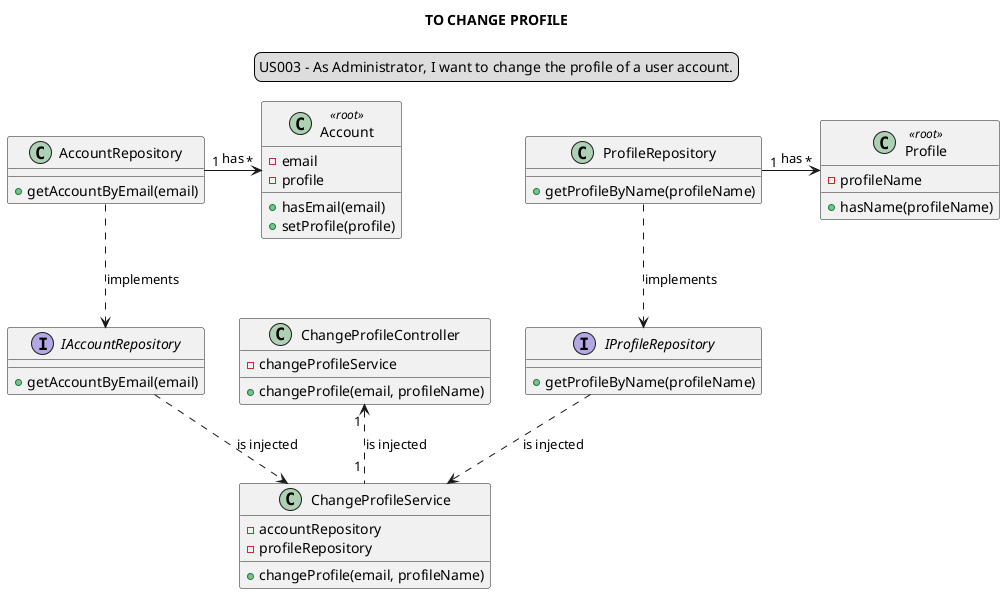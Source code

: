 @startuml
legend top
US003 - As Administrator, I want to change the profile of a user account.
end legend
skinparam sequenceMessageAlign center
title TO CHANGE PROFILE

class ChangeProfileController {
-changeProfileService
+changeProfile(email, profileName)
}

class ChangeProfileService {
-accountRepository
-profileRepository
+changeProfile(email, profileName)
}

class AccountRepository{
+getAccountByEmail(email)
}

class ProfileRepository{
+getProfileByName(profileName)
}

interface IAccountRepository{
+getAccountByEmail(email)
}

interface IProfileRepository{
+getProfileByName(profileName)
}

class Account <<root>>{
-email
-profile
+hasEmail(email)
+setProfile(profile)
}

class Profile <<root>>{
-profileName
+hasName(profileName)
}

AccountRepository "1"->"*" Account: has
ProfileRepository "1"->"*" Profile: has
ChangeProfileController"1 " <.. "1 "ChangeProfileService: is injected
IAccountRepository ..> ChangeProfileService : is injected
IProfileRepository ..> ChangeProfileService : is injected
AccountRepository ..> IAccountRepository : implements
ProfileRepository ..> IProfileRepository : implements
@enduml